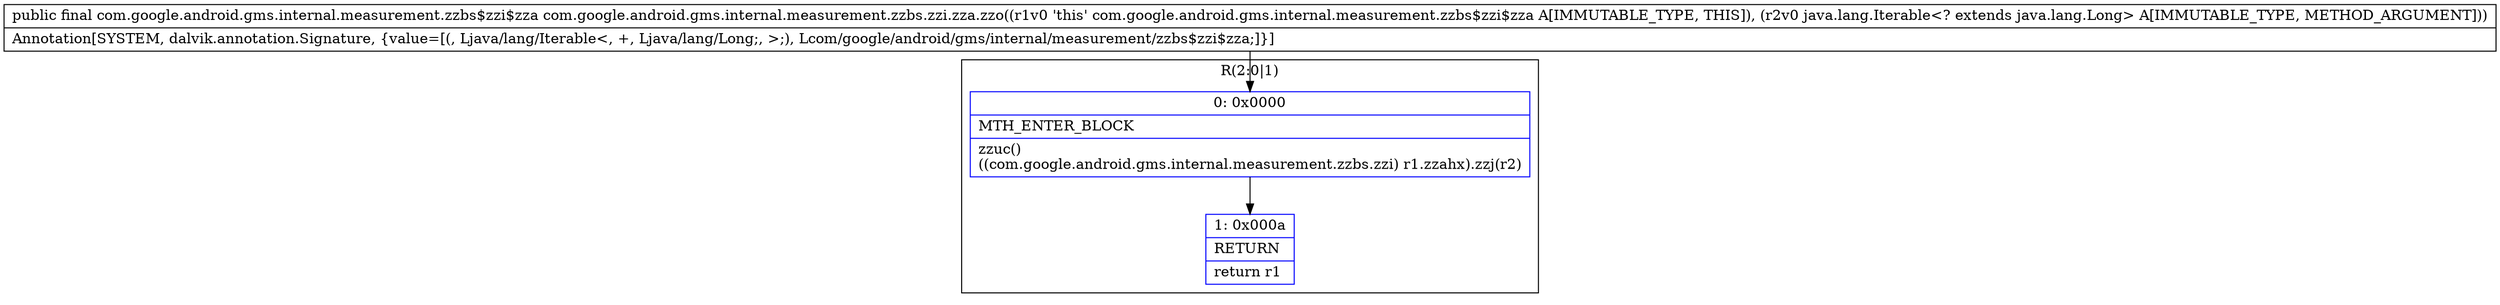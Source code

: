 digraph "CFG forcom.google.android.gms.internal.measurement.zzbs.zzi.zza.zzo(Ljava\/lang\/Iterable;)Lcom\/google\/android\/gms\/internal\/measurement\/zzbs$zzi$zza;" {
subgraph cluster_Region_1695223346 {
label = "R(2:0|1)";
node [shape=record,color=blue];
Node_0 [shape=record,label="{0\:\ 0x0000|MTH_ENTER_BLOCK\l|zzuc()\l((com.google.android.gms.internal.measurement.zzbs.zzi) r1.zzahx).zzj(r2)\l}"];
Node_1 [shape=record,label="{1\:\ 0x000a|RETURN\l|return r1\l}"];
}
MethodNode[shape=record,label="{public final com.google.android.gms.internal.measurement.zzbs$zzi$zza com.google.android.gms.internal.measurement.zzbs.zzi.zza.zzo((r1v0 'this' com.google.android.gms.internal.measurement.zzbs$zzi$zza A[IMMUTABLE_TYPE, THIS]), (r2v0 java.lang.Iterable\<? extends java.lang.Long\> A[IMMUTABLE_TYPE, METHOD_ARGUMENT]))  | Annotation[SYSTEM, dalvik.annotation.Signature, \{value=[(, Ljava\/lang\/Iterable\<, +, Ljava\/lang\/Long;, \>;), Lcom\/google\/android\/gms\/internal\/measurement\/zzbs$zzi$zza;]\}]\l}"];
MethodNode -> Node_0;
Node_0 -> Node_1;
}

